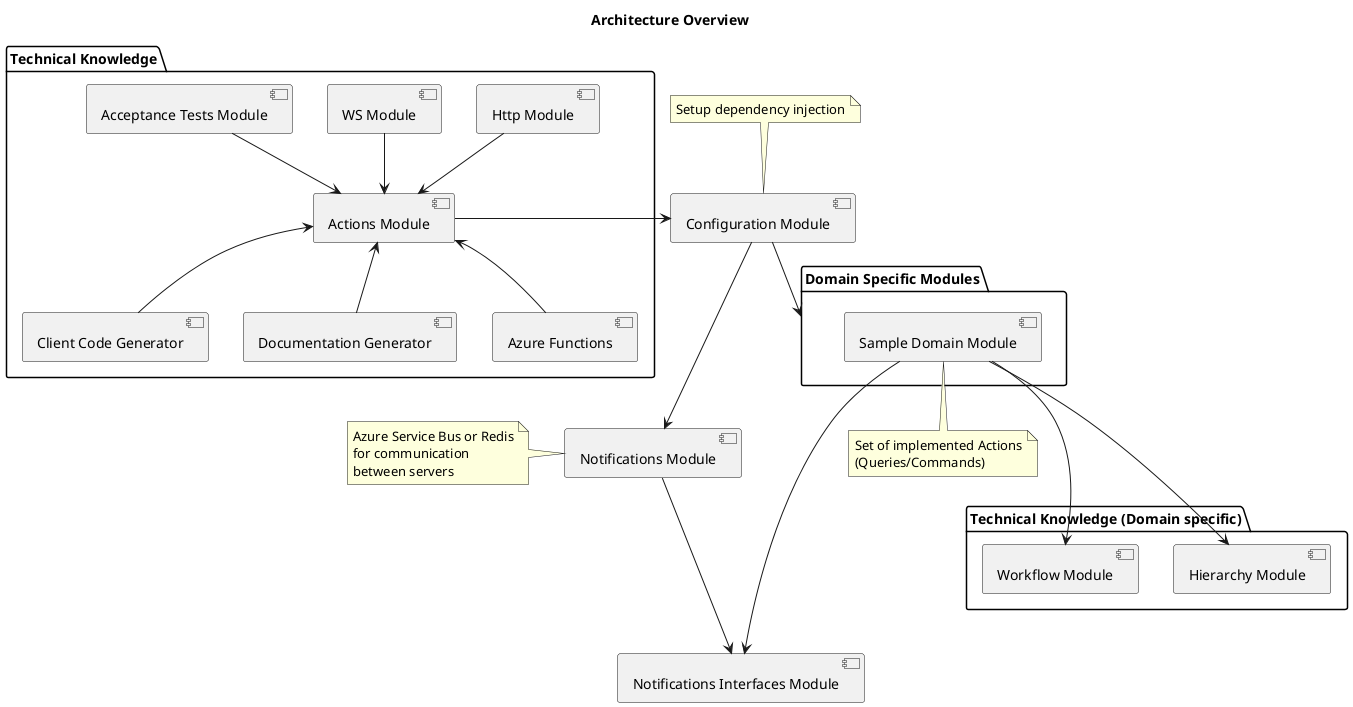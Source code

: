 @startuml

title Architecture Overview

package "Technical Knowledge" as technicalKnowledge { 
        [Actions Module] as actionsModule
        [Http Module] as httpMoudule
        [WS Module] as wsModule
        [Acceptance Tests Module] as acceptanceTestModule
        [Client Code Generator] as clientCodeGenerator
        [Documentation Generator] as documentationCodeGenerator
	[Azure Functions] as azureFunctions
}

package "Domain Specific Modules" as domainSpecificModules {
	component "Sample Domain Module" as sampleDomainModule
}

package "Technical Knowledge (Domain specific)" as technicalKnowledgeDomain {
	[Workflow Module] as workflowModule
	[Hierarchy Module] as hierarchyModule
}

[Configuration Module] as configurationModule
[Notifications Module] as notificationsModule
[Notifications Interfaces Module] as notificationsInterfacesModule

httpMoudule --> actionsModule
wsModule --> actionsModule
acceptanceTestModule --> actionsModule

configurationModule -down-> domainSpecificModules
configurationModule ---> notificationsModule

notificationsModule ---> notificationsInterfacesModule

actionsModule -right-> configurationModule
actionsModule <-- clientCodeGenerator
actionsModule <-- documentationCodeGenerator
actionsModule <-- azureFunctions


sampleDomainModule --> notificationsInterfacesModule
sampleDomainModule ---> workflowModule
sampleDomainModule --> hierarchyModule


note top of configurationModule
Setup dependency injection
end note

note left of notificationsModule
Azure Service Bus or Redis
for communication
between servers
end note

note bottom of sampleDomainModule
Set of implemented Actions
(Queries/Commands)
end note
@enduml
